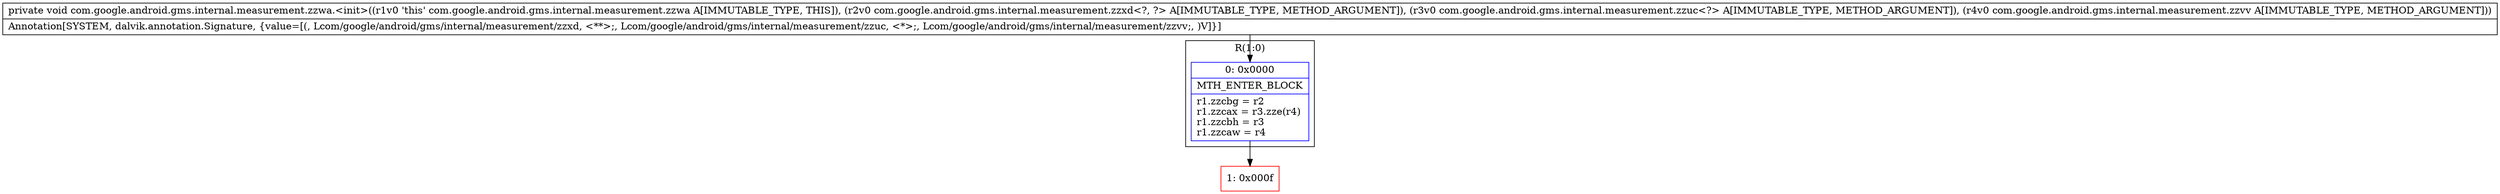 digraph "CFG forcom.google.android.gms.internal.measurement.zzwa.\<init\>(Lcom\/google\/android\/gms\/internal\/measurement\/zzxd;Lcom\/google\/android\/gms\/internal\/measurement\/zzuc;Lcom\/google\/android\/gms\/internal\/measurement\/zzvv;)V" {
subgraph cluster_Region_467732090 {
label = "R(1:0)";
node [shape=record,color=blue];
Node_0 [shape=record,label="{0\:\ 0x0000|MTH_ENTER_BLOCK\l|r1.zzcbg = r2\lr1.zzcax = r3.zze(r4)\lr1.zzcbh = r3\lr1.zzcaw = r4\l}"];
}
Node_1 [shape=record,color=red,label="{1\:\ 0x000f}"];
MethodNode[shape=record,label="{private void com.google.android.gms.internal.measurement.zzwa.\<init\>((r1v0 'this' com.google.android.gms.internal.measurement.zzwa A[IMMUTABLE_TYPE, THIS]), (r2v0 com.google.android.gms.internal.measurement.zzxd\<?, ?\> A[IMMUTABLE_TYPE, METHOD_ARGUMENT]), (r3v0 com.google.android.gms.internal.measurement.zzuc\<?\> A[IMMUTABLE_TYPE, METHOD_ARGUMENT]), (r4v0 com.google.android.gms.internal.measurement.zzvv A[IMMUTABLE_TYPE, METHOD_ARGUMENT]))  | Annotation[SYSTEM, dalvik.annotation.Signature, \{value=[(, Lcom\/google\/android\/gms\/internal\/measurement\/zzxd, \<**\>;, Lcom\/google\/android\/gms\/internal\/measurement\/zzuc, \<*\>;, Lcom\/google\/android\/gms\/internal\/measurement\/zzvv;, )V]\}]\l}"];
MethodNode -> Node_0;
Node_0 -> Node_1;
}

